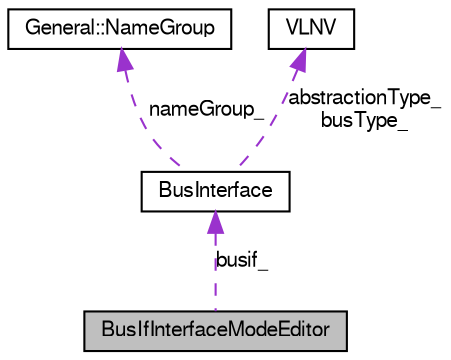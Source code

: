 digraph G
{
  bgcolor="transparent";
  edge [fontname="FreeSans",fontsize=10,labelfontname="FreeSans",labelfontsize=10];
  node [fontname="FreeSans",fontsize=10,shape=record];
  Node1 [label="BusIfInterfaceModeEditor",height=0.2,width=0.4,color="black", fillcolor="grey75", style="filled" fontcolor="black"];
  Node2 -> Node1 [dir=back,color="darkorchid3",fontsize=10,style="dashed",label="busif_",fontname="FreeSans"];
  Node2 [label="BusInterface",height=0.2,width=0.4,color="black",URL="$class_bus_interface.html",tooltip="Equals the spirit:busInterface element in IP-Xact specification."];
  Node3 -> Node2 [dir=back,color="darkorchid3",fontsize=10,style="dashed",label="nameGroup_",fontname="FreeSans"];
  Node3 [label="General::NameGroup",height=0.2,width=0.4,color="black",URL="$struct_general_1_1_name_group.html",tooltip="The NameGroup matches the spirit:nameGroup element in IP-Xact."];
  Node4 -> Node2 [dir=back,color="darkorchid3",fontsize=10,style="dashed",label="abstractionType_\nbusType_",fontname="FreeSans"];
  Node4 [label="VLNV",height=0.2,width=0.4,color="black",URL="$class_v_l_n_v.html",tooltip="The class to hold VLNV information of a single IP-XACT document."];
}

